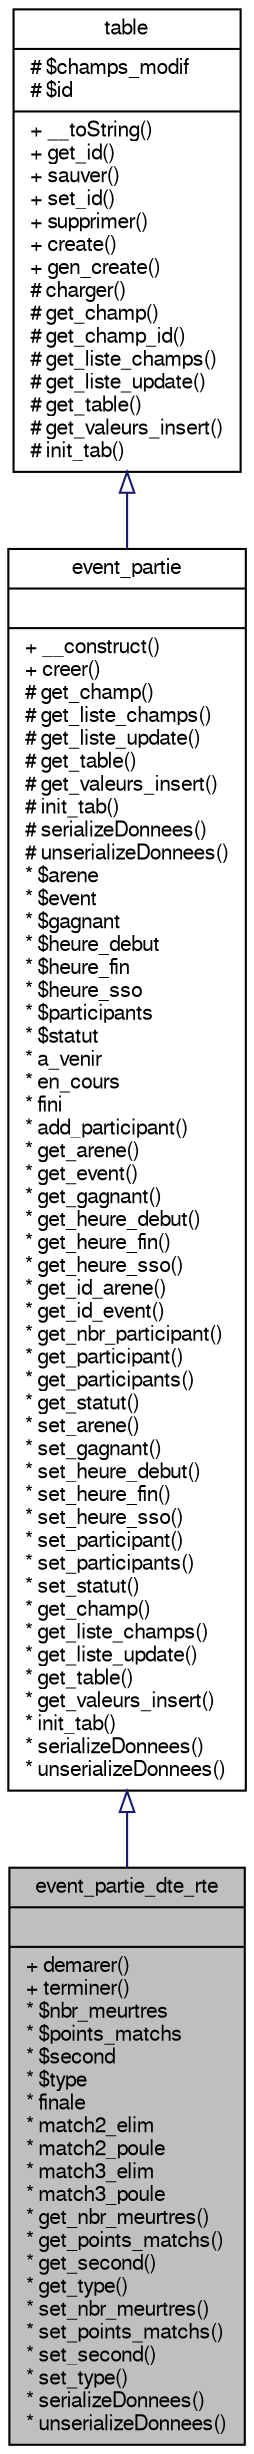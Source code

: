 digraph G
{
  bgcolor="transparent";
  edge [fontname="FreeSans",fontsize="10",labelfontname="FreeSans",labelfontsize="10"];
  node [fontname="FreeSans",fontsize="10",shape=record];
  Node1 [label="{event_partie_dte_rte\n||+ demarer()\l+ terminer()\l* $nbr_meurtres\l* $points_matchs\l* $second\l* $type\l* finale\l* match2_elim\l* match2_poule\l* match3_elim\l* match3_poule\l* get_nbr_meurtres()\l* get_points_matchs()\l* get_second()\l* get_type()\l* set_nbr_meurtres()\l* set_points_matchs()\l* set_second()\l* set_type()\l* serializeDonnees()\l* unserializeDonnees()\l}",height=0.2,width=0.4,color="black", fillcolor="grey75", style="filled" fontcolor="black"];
  Node2 -> Node1 [dir=back,color="midnightblue",fontsize="10",style="solid",arrowtail="empty",fontname="FreeSans"];
  Node2 [label="{event_partie\n||+ __construct()\l+ creer()\l# get_champ()\l# get_liste_champs()\l# get_liste_update()\l# get_table()\l# get_valeurs_insert()\l# init_tab()\l# serializeDonnees()\l# unserializeDonnees()\l* $arene\l* $event\l* $gagnant\l* $heure_debut\l* $heure_fin\l* $heure_sso\l* $participants\l* $statut\l* a_venir\l* en_cours\l* fini\l* add_participant()\l* get_arene()\l* get_event()\l* get_gagnant()\l* get_heure_debut()\l* get_heure_fin()\l* get_heure_sso()\l* get_id_arene()\l* get_id_event()\l* get_nbr_participant()\l* get_participant()\l* get_participants()\l* get_statut()\l* set_arene()\l* set_gagnant()\l* set_heure_debut()\l* set_heure_fin()\l* set_heure_sso()\l* set_participant()\l* set_participants()\l* set_statut()\l* get_champ()\l* get_liste_champs()\l* get_liste_update()\l* get_table()\l* get_valeurs_insert()\l* init_tab()\l* serializeDonnees()\l* unserializeDonnees()\l}",height=0.2,width=0.4,color="black",URL="$classevent__partie.html",tooltip="Classe de base pour les parties des events, liée à la table event_partie de la..."];
  Node3 -> Node2 [dir=back,color="midnightblue",fontsize="10",style="solid",arrowtail="empty",fontname="FreeSans"];
  Node3 [label="{table\n|# $champs_modif\l# $id\l|+ __toString()\l+ get_id()\l+ sauver()\l+ set_id()\l+ supprimer()\l+ create()\l+ gen_create()\l# charger()\l# get_champ()\l# get_champ_id()\l# get_liste_champs()\l# get_liste_update()\l# get_table()\l# get_valeurs_insert()\l# init_tab()\l}",height=0.2,width=0.4,color="black",URL="$classtable.html",tooltip="Classe de base pour les objets représentant un élément d&#39;une table dans la..."];
}
